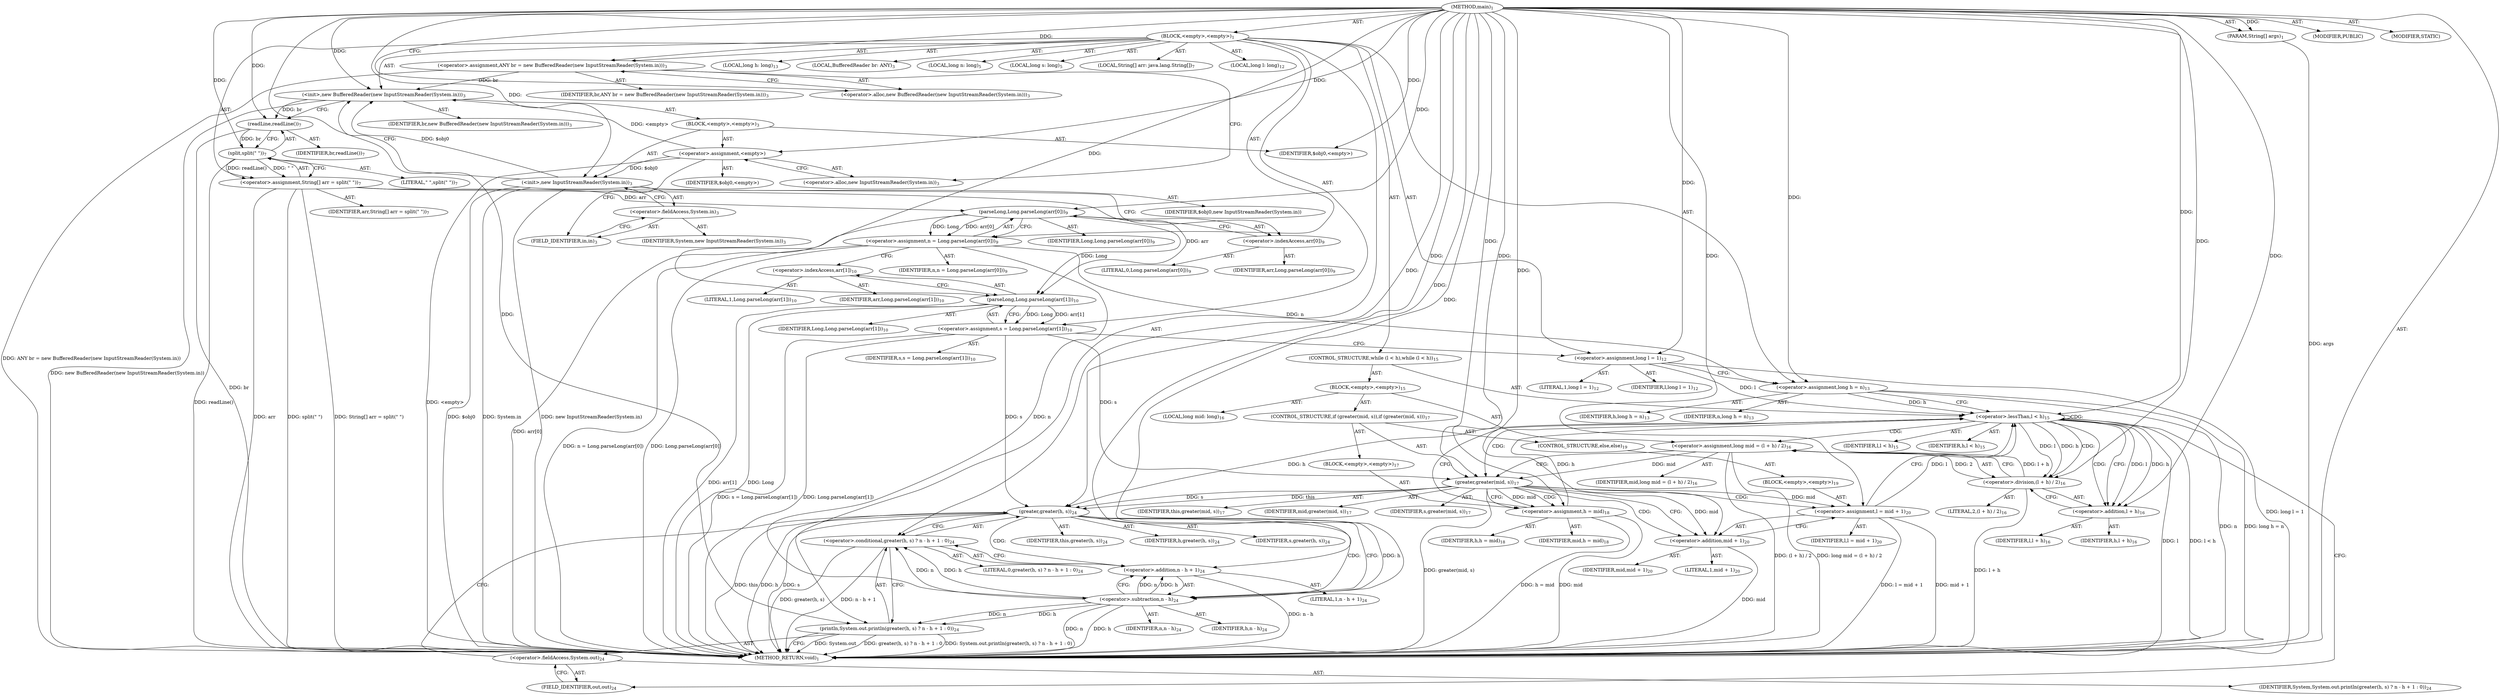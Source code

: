 digraph "main" {  
"19" [label = <(METHOD,main)<SUB>1</SUB>> ]
"20" [label = <(PARAM,String[] args)<SUB>1</SUB>> ]
"21" [label = <(BLOCK,&lt;empty&gt;,&lt;empty&gt;)<SUB>1</SUB>> ]
"4" [label = <(LOCAL,BufferedReader br: ANY)<SUB>3</SUB>> ]
"22" [label = <(&lt;operator&gt;.assignment,ANY br = new BufferedReader(new InputStreamReader(System.in)))<SUB>3</SUB>> ]
"23" [label = <(IDENTIFIER,br,ANY br = new BufferedReader(new InputStreamReader(System.in)))<SUB>3</SUB>> ]
"24" [label = <(&lt;operator&gt;.alloc,new BufferedReader(new InputStreamReader(System.in)))<SUB>3</SUB>> ]
"25" [label = <(&lt;init&gt;,new BufferedReader(new InputStreamReader(System.in)))<SUB>3</SUB>> ]
"3" [label = <(IDENTIFIER,br,new BufferedReader(new InputStreamReader(System.in)))<SUB>3</SUB>> ]
"26" [label = <(BLOCK,&lt;empty&gt;,&lt;empty&gt;)<SUB>3</SUB>> ]
"27" [label = <(&lt;operator&gt;.assignment,&lt;empty&gt;)> ]
"28" [label = <(IDENTIFIER,$obj0,&lt;empty&gt;)> ]
"29" [label = <(&lt;operator&gt;.alloc,new InputStreamReader(System.in))<SUB>3</SUB>> ]
"30" [label = <(&lt;init&gt;,new InputStreamReader(System.in))<SUB>3</SUB>> ]
"31" [label = <(IDENTIFIER,$obj0,new InputStreamReader(System.in))> ]
"32" [label = <(&lt;operator&gt;.fieldAccess,System.in)<SUB>3</SUB>> ]
"33" [label = <(IDENTIFIER,System,new InputStreamReader(System.in))<SUB>3</SUB>> ]
"34" [label = <(FIELD_IDENTIFIER,in,in)<SUB>3</SUB>> ]
"35" [label = <(IDENTIFIER,$obj0,&lt;empty&gt;)> ]
"36" [label = <(LOCAL,long n: long)<SUB>5</SUB>> ]
"37" [label = <(LOCAL,long s: long)<SUB>5</SUB>> ]
"38" [label = <(LOCAL,String[] arr: java.lang.String[])<SUB>7</SUB>> ]
"39" [label = <(&lt;operator&gt;.assignment,String[] arr = split(&quot; &quot;))<SUB>7</SUB>> ]
"40" [label = <(IDENTIFIER,arr,String[] arr = split(&quot; &quot;))<SUB>7</SUB>> ]
"41" [label = <(split,split(&quot; &quot;))<SUB>7</SUB>> ]
"42" [label = <(readLine,readLine())<SUB>7</SUB>> ]
"43" [label = <(IDENTIFIER,br,readLine())<SUB>7</SUB>> ]
"44" [label = <(LITERAL,&quot; &quot;,split(&quot; &quot;))<SUB>7</SUB>> ]
"45" [label = <(&lt;operator&gt;.assignment,n = Long.parseLong(arr[0]))<SUB>9</SUB>> ]
"46" [label = <(IDENTIFIER,n,n = Long.parseLong(arr[0]))<SUB>9</SUB>> ]
"47" [label = <(parseLong,Long.parseLong(arr[0]))<SUB>9</SUB>> ]
"48" [label = <(IDENTIFIER,Long,Long.parseLong(arr[0]))<SUB>9</SUB>> ]
"49" [label = <(&lt;operator&gt;.indexAccess,arr[0])<SUB>9</SUB>> ]
"50" [label = <(IDENTIFIER,arr,Long.parseLong(arr[0]))<SUB>9</SUB>> ]
"51" [label = <(LITERAL,0,Long.parseLong(arr[0]))<SUB>9</SUB>> ]
"52" [label = <(&lt;operator&gt;.assignment,s = Long.parseLong(arr[1]))<SUB>10</SUB>> ]
"53" [label = <(IDENTIFIER,s,s = Long.parseLong(arr[1]))<SUB>10</SUB>> ]
"54" [label = <(parseLong,Long.parseLong(arr[1]))<SUB>10</SUB>> ]
"55" [label = <(IDENTIFIER,Long,Long.parseLong(arr[1]))<SUB>10</SUB>> ]
"56" [label = <(&lt;operator&gt;.indexAccess,arr[1])<SUB>10</SUB>> ]
"57" [label = <(IDENTIFIER,arr,Long.parseLong(arr[1]))<SUB>10</SUB>> ]
"58" [label = <(LITERAL,1,Long.parseLong(arr[1]))<SUB>10</SUB>> ]
"59" [label = <(LOCAL,long l: long)<SUB>12</SUB>> ]
"60" [label = <(&lt;operator&gt;.assignment,long l = 1)<SUB>12</SUB>> ]
"61" [label = <(IDENTIFIER,l,long l = 1)<SUB>12</SUB>> ]
"62" [label = <(LITERAL,1,long l = 1)<SUB>12</SUB>> ]
"63" [label = <(LOCAL,long h: long)<SUB>13</SUB>> ]
"64" [label = <(&lt;operator&gt;.assignment,long h = n)<SUB>13</SUB>> ]
"65" [label = <(IDENTIFIER,h,long h = n)<SUB>13</SUB>> ]
"66" [label = <(IDENTIFIER,n,long h = n)<SUB>13</SUB>> ]
"67" [label = <(CONTROL_STRUCTURE,while (l &lt; h),while (l &lt; h))<SUB>15</SUB>> ]
"68" [label = <(&lt;operator&gt;.lessThan,l &lt; h)<SUB>15</SUB>> ]
"69" [label = <(IDENTIFIER,l,l &lt; h)<SUB>15</SUB>> ]
"70" [label = <(IDENTIFIER,h,l &lt; h)<SUB>15</SUB>> ]
"71" [label = <(BLOCK,&lt;empty&gt;,&lt;empty&gt;)<SUB>15</SUB>> ]
"72" [label = <(LOCAL,long mid: long)<SUB>16</SUB>> ]
"73" [label = <(&lt;operator&gt;.assignment,long mid = (l + h) / 2)<SUB>16</SUB>> ]
"74" [label = <(IDENTIFIER,mid,long mid = (l + h) / 2)<SUB>16</SUB>> ]
"75" [label = <(&lt;operator&gt;.division,(l + h) / 2)<SUB>16</SUB>> ]
"76" [label = <(&lt;operator&gt;.addition,l + h)<SUB>16</SUB>> ]
"77" [label = <(IDENTIFIER,l,l + h)<SUB>16</SUB>> ]
"78" [label = <(IDENTIFIER,h,l + h)<SUB>16</SUB>> ]
"79" [label = <(LITERAL,2,(l + h) / 2)<SUB>16</SUB>> ]
"80" [label = <(CONTROL_STRUCTURE,if (greater(mid, s)),if (greater(mid, s)))<SUB>17</SUB>> ]
"81" [label = <(greater,greater(mid, s))<SUB>17</SUB>> ]
"82" [label = <(IDENTIFIER,this,greater(mid, s))<SUB>17</SUB>> ]
"83" [label = <(IDENTIFIER,mid,greater(mid, s))<SUB>17</SUB>> ]
"84" [label = <(IDENTIFIER,s,greater(mid, s))<SUB>17</SUB>> ]
"85" [label = <(BLOCK,&lt;empty&gt;,&lt;empty&gt;)<SUB>17</SUB>> ]
"86" [label = <(&lt;operator&gt;.assignment,h = mid)<SUB>18</SUB>> ]
"87" [label = <(IDENTIFIER,h,h = mid)<SUB>18</SUB>> ]
"88" [label = <(IDENTIFIER,mid,h = mid)<SUB>18</SUB>> ]
"89" [label = <(CONTROL_STRUCTURE,else,else)<SUB>19</SUB>> ]
"90" [label = <(BLOCK,&lt;empty&gt;,&lt;empty&gt;)<SUB>19</SUB>> ]
"91" [label = <(&lt;operator&gt;.assignment,l = mid + 1)<SUB>20</SUB>> ]
"92" [label = <(IDENTIFIER,l,l = mid + 1)<SUB>20</SUB>> ]
"93" [label = <(&lt;operator&gt;.addition,mid + 1)<SUB>20</SUB>> ]
"94" [label = <(IDENTIFIER,mid,mid + 1)<SUB>20</SUB>> ]
"95" [label = <(LITERAL,1,mid + 1)<SUB>20</SUB>> ]
"96" [label = <(println,System.out.println(greater(h, s) ? n - h + 1 : 0))<SUB>24</SUB>> ]
"97" [label = <(&lt;operator&gt;.fieldAccess,System.out)<SUB>24</SUB>> ]
"98" [label = <(IDENTIFIER,System,System.out.println(greater(h, s) ? n - h + 1 : 0))<SUB>24</SUB>> ]
"99" [label = <(FIELD_IDENTIFIER,out,out)<SUB>24</SUB>> ]
"100" [label = <(&lt;operator&gt;.conditional,greater(h, s) ? n - h + 1 : 0)<SUB>24</SUB>> ]
"101" [label = <(greater,greater(h, s))<SUB>24</SUB>> ]
"102" [label = <(IDENTIFIER,this,greater(h, s))<SUB>24</SUB>> ]
"103" [label = <(IDENTIFIER,h,greater(h, s))<SUB>24</SUB>> ]
"104" [label = <(IDENTIFIER,s,greater(h, s))<SUB>24</SUB>> ]
"105" [label = <(&lt;operator&gt;.addition,n - h + 1)<SUB>24</SUB>> ]
"106" [label = <(&lt;operator&gt;.subtraction,n - h)<SUB>24</SUB>> ]
"107" [label = <(IDENTIFIER,n,n - h)<SUB>24</SUB>> ]
"108" [label = <(IDENTIFIER,h,n - h)<SUB>24</SUB>> ]
"109" [label = <(LITERAL,1,n - h + 1)<SUB>24</SUB>> ]
"110" [label = <(LITERAL,0,greater(h, s) ? n - h + 1 : 0)<SUB>24</SUB>> ]
"111" [label = <(MODIFIER,PUBLIC)> ]
"112" [label = <(MODIFIER,STATIC)> ]
"113" [label = <(METHOD_RETURN,void)<SUB>1</SUB>> ]
  "19" -> "20"  [ label = "AST: "] 
  "19" -> "21"  [ label = "AST: "] 
  "19" -> "111"  [ label = "AST: "] 
  "19" -> "112"  [ label = "AST: "] 
  "19" -> "113"  [ label = "AST: "] 
  "21" -> "4"  [ label = "AST: "] 
  "21" -> "22"  [ label = "AST: "] 
  "21" -> "25"  [ label = "AST: "] 
  "21" -> "36"  [ label = "AST: "] 
  "21" -> "37"  [ label = "AST: "] 
  "21" -> "38"  [ label = "AST: "] 
  "21" -> "39"  [ label = "AST: "] 
  "21" -> "45"  [ label = "AST: "] 
  "21" -> "52"  [ label = "AST: "] 
  "21" -> "59"  [ label = "AST: "] 
  "21" -> "60"  [ label = "AST: "] 
  "21" -> "63"  [ label = "AST: "] 
  "21" -> "64"  [ label = "AST: "] 
  "21" -> "67"  [ label = "AST: "] 
  "21" -> "96"  [ label = "AST: "] 
  "22" -> "23"  [ label = "AST: "] 
  "22" -> "24"  [ label = "AST: "] 
  "25" -> "3"  [ label = "AST: "] 
  "25" -> "26"  [ label = "AST: "] 
  "26" -> "27"  [ label = "AST: "] 
  "26" -> "30"  [ label = "AST: "] 
  "26" -> "35"  [ label = "AST: "] 
  "27" -> "28"  [ label = "AST: "] 
  "27" -> "29"  [ label = "AST: "] 
  "30" -> "31"  [ label = "AST: "] 
  "30" -> "32"  [ label = "AST: "] 
  "32" -> "33"  [ label = "AST: "] 
  "32" -> "34"  [ label = "AST: "] 
  "39" -> "40"  [ label = "AST: "] 
  "39" -> "41"  [ label = "AST: "] 
  "41" -> "42"  [ label = "AST: "] 
  "41" -> "44"  [ label = "AST: "] 
  "42" -> "43"  [ label = "AST: "] 
  "45" -> "46"  [ label = "AST: "] 
  "45" -> "47"  [ label = "AST: "] 
  "47" -> "48"  [ label = "AST: "] 
  "47" -> "49"  [ label = "AST: "] 
  "49" -> "50"  [ label = "AST: "] 
  "49" -> "51"  [ label = "AST: "] 
  "52" -> "53"  [ label = "AST: "] 
  "52" -> "54"  [ label = "AST: "] 
  "54" -> "55"  [ label = "AST: "] 
  "54" -> "56"  [ label = "AST: "] 
  "56" -> "57"  [ label = "AST: "] 
  "56" -> "58"  [ label = "AST: "] 
  "60" -> "61"  [ label = "AST: "] 
  "60" -> "62"  [ label = "AST: "] 
  "64" -> "65"  [ label = "AST: "] 
  "64" -> "66"  [ label = "AST: "] 
  "67" -> "68"  [ label = "AST: "] 
  "67" -> "71"  [ label = "AST: "] 
  "68" -> "69"  [ label = "AST: "] 
  "68" -> "70"  [ label = "AST: "] 
  "71" -> "72"  [ label = "AST: "] 
  "71" -> "73"  [ label = "AST: "] 
  "71" -> "80"  [ label = "AST: "] 
  "73" -> "74"  [ label = "AST: "] 
  "73" -> "75"  [ label = "AST: "] 
  "75" -> "76"  [ label = "AST: "] 
  "75" -> "79"  [ label = "AST: "] 
  "76" -> "77"  [ label = "AST: "] 
  "76" -> "78"  [ label = "AST: "] 
  "80" -> "81"  [ label = "AST: "] 
  "80" -> "85"  [ label = "AST: "] 
  "80" -> "89"  [ label = "AST: "] 
  "81" -> "82"  [ label = "AST: "] 
  "81" -> "83"  [ label = "AST: "] 
  "81" -> "84"  [ label = "AST: "] 
  "85" -> "86"  [ label = "AST: "] 
  "86" -> "87"  [ label = "AST: "] 
  "86" -> "88"  [ label = "AST: "] 
  "89" -> "90"  [ label = "AST: "] 
  "90" -> "91"  [ label = "AST: "] 
  "91" -> "92"  [ label = "AST: "] 
  "91" -> "93"  [ label = "AST: "] 
  "93" -> "94"  [ label = "AST: "] 
  "93" -> "95"  [ label = "AST: "] 
  "96" -> "97"  [ label = "AST: "] 
  "96" -> "100"  [ label = "AST: "] 
  "97" -> "98"  [ label = "AST: "] 
  "97" -> "99"  [ label = "AST: "] 
  "100" -> "101"  [ label = "AST: "] 
  "100" -> "105"  [ label = "AST: "] 
  "100" -> "110"  [ label = "AST: "] 
  "101" -> "102"  [ label = "AST: "] 
  "101" -> "103"  [ label = "AST: "] 
  "101" -> "104"  [ label = "AST: "] 
  "105" -> "106"  [ label = "AST: "] 
  "105" -> "109"  [ label = "AST: "] 
  "106" -> "107"  [ label = "AST: "] 
  "106" -> "108"  [ label = "AST: "] 
  "22" -> "29"  [ label = "CFG: "] 
  "25" -> "42"  [ label = "CFG: "] 
  "39" -> "49"  [ label = "CFG: "] 
  "45" -> "56"  [ label = "CFG: "] 
  "52" -> "60"  [ label = "CFG: "] 
  "60" -> "64"  [ label = "CFG: "] 
  "64" -> "68"  [ label = "CFG: "] 
  "96" -> "113"  [ label = "CFG: "] 
  "24" -> "22"  [ label = "CFG: "] 
  "41" -> "39"  [ label = "CFG: "] 
  "47" -> "45"  [ label = "CFG: "] 
  "54" -> "52"  [ label = "CFG: "] 
  "68" -> "76"  [ label = "CFG: "] 
  "68" -> "99"  [ label = "CFG: "] 
  "97" -> "101"  [ label = "CFG: "] 
  "100" -> "96"  [ label = "CFG: "] 
  "27" -> "34"  [ label = "CFG: "] 
  "30" -> "25"  [ label = "CFG: "] 
  "42" -> "41"  [ label = "CFG: "] 
  "49" -> "47"  [ label = "CFG: "] 
  "56" -> "54"  [ label = "CFG: "] 
  "73" -> "81"  [ label = "CFG: "] 
  "99" -> "97"  [ label = "CFG: "] 
  "101" -> "106"  [ label = "CFG: "] 
  "101" -> "100"  [ label = "CFG: "] 
  "105" -> "100"  [ label = "CFG: "] 
  "29" -> "27"  [ label = "CFG: "] 
  "32" -> "30"  [ label = "CFG: "] 
  "75" -> "73"  [ label = "CFG: "] 
  "81" -> "86"  [ label = "CFG: "] 
  "81" -> "93"  [ label = "CFG: "] 
  "106" -> "105"  [ label = "CFG: "] 
  "34" -> "32"  [ label = "CFG: "] 
  "76" -> "75"  [ label = "CFG: "] 
  "86" -> "68"  [ label = "CFG: "] 
  "91" -> "68"  [ label = "CFG: "] 
  "93" -> "91"  [ label = "CFG: "] 
  "19" -> "24"  [ label = "CFG: "] 
  "20" -> "113"  [ label = "DDG: args"] 
  "22" -> "113"  [ label = "DDG: ANY br = new BufferedReader(new InputStreamReader(System.in))"] 
  "27" -> "113"  [ label = "DDG: &lt;empty&gt;"] 
  "30" -> "113"  [ label = "DDG: $obj0"] 
  "30" -> "113"  [ label = "DDG: System.in"] 
  "30" -> "113"  [ label = "DDG: new InputStreamReader(System.in)"] 
  "25" -> "113"  [ label = "DDG: new BufferedReader(new InputStreamReader(System.in))"] 
  "39" -> "113"  [ label = "DDG: arr"] 
  "42" -> "113"  [ label = "DDG: br"] 
  "41" -> "113"  [ label = "DDG: readLine()"] 
  "39" -> "113"  [ label = "DDG: split(&quot; &quot;)"] 
  "39" -> "113"  [ label = "DDG: String[] arr = split(&quot; &quot;)"] 
  "47" -> "113"  [ label = "DDG: arr[0]"] 
  "45" -> "113"  [ label = "DDG: Long.parseLong(arr[0])"] 
  "45" -> "113"  [ label = "DDG: n = Long.parseLong(arr[0])"] 
  "54" -> "113"  [ label = "DDG: Long"] 
  "54" -> "113"  [ label = "DDG: arr[1]"] 
  "52" -> "113"  [ label = "DDG: Long.parseLong(arr[1])"] 
  "52" -> "113"  [ label = "DDG: s = Long.parseLong(arr[1])"] 
  "60" -> "113"  [ label = "DDG: long l = 1"] 
  "64" -> "113"  [ label = "DDG: n"] 
  "64" -> "113"  [ label = "DDG: long h = n"] 
  "68" -> "113"  [ label = "DDG: l"] 
  "68" -> "113"  [ label = "DDG: l &lt; h"] 
  "96" -> "113"  [ label = "DDG: System.out"] 
  "101" -> "113"  [ label = "DDG: this"] 
  "101" -> "113"  [ label = "DDG: h"] 
  "101" -> "113"  [ label = "DDG: s"] 
  "100" -> "113"  [ label = "DDG: greater(h, s)"] 
  "106" -> "113"  [ label = "DDG: n"] 
  "106" -> "113"  [ label = "DDG: h"] 
  "105" -> "113"  [ label = "DDG: n - h"] 
  "100" -> "113"  [ label = "DDG: n - h + 1"] 
  "96" -> "113"  [ label = "DDG: greater(h, s) ? n - h + 1 : 0"] 
  "96" -> "113"  [ label = "DDG: System.out.println(greater(h, s) ? n - h + 1 : 0)"] 
  "75" -> "113"  [ label = "DDG: l + h"] 
  "73" -> "113"  [ label = "DDG: (l + h) / 2"] 
  "73" -> "113"  [ label = "DDG: long mid = (l + h) / 2"] 
  "81" -> "113"  [ label = "DDG: greater(mid, s)"] 
  "93" -> "113"  [ label = "DDG: mid"] 
  "91" -> "113"  [ label = "DDG: mid + 1"] 
  "91" -> "113"  [ label = "DDG: l = mid + 1"] 
  "86" -> "113"  [ label = "DDG: mid"] 
  "86" -> "113"  [ label = "DDG: h = mid"] 
  "19" -> "20"  [ label = "DDG: "] 
  "19" -> "22"  [ label = "DDG: "] 
  "41" -> "39"  [ label = "DDG: readLine()"] 
  "41" -> "39"  [ label = "DDG: &quot; &quot;"] 
  "47" -> "45"  [ label = "DDG: Long"] 
  "47" -> "45"  [ label = "DDG: arr[0]"] 
  "54" -> "52"  [ label = "DDG: Long"] 
  "54" -> "52"  [ label = "DDG: arr[1]"] 
  "19" -> "60"  [ label = "DDG: "] 
  "45" -> "64"  [ label = "DDG: n"] 
  "19" -> "64"  [ label = "DDG: "] 
  "22" -> "25"  [ label = "DDG: br"] 
  "19" -> "25"  [ label = "DDG: "] 
  "27" -> "25"  [ label = "DDG: &lt;empty&gt;"] 
  "30" -> "25"  [ label = "DDG: $obj0"] 
  "106" -> "96"  [ label = "DDG: n"] 
  "106" -> "96"  [ label = "DDG: h"] 
  "19" -> "96"  [ label = "DDG: "] 
  "19" -> "27"  [ label = "DDG: "] 
  "19" -> "35"  [ label = "DDG: "] 
  "42" -> "41"  [ label = "DDG: br"] 
  "19" -> "41"  [ label = "DDG: "] 
  "19" -> "47"  [ label = "DDG: "] 
  "39" -> "47"  [ label = "DDG: arr"] 
  "47" -> "54"  [ label = "DDG: Long"] 
  "19" -> "54"  [ label = "DDG: "] 
  "39" -> "54"  [ label = "DDG: arr"] 
  "60" -> "68"  [ label = "DDG: l"] 
  "91" -> "68"  [ label = "DDG: l"] 
  "19" -> "68"  [ label = "DDG: "] 
  "64" -> "68"  [ label = "DDG: h"] 
  "86" -> "68"  [ label = "DDG: h"] 
  "75" -> "73"  [ label = "DDG: l + h"] 
  "75" -> "73"  [ label = "DDG: 2"] 
  "106" -> "100"  [ label = "DDG: n"] 
  "106" -> "100"  [ label = "DDG: h"] 
  "19" -> "100"  [ label = "DDG: "] 
  "27" -> "30"  [ label = "DDG: $obj0"] 
  "19" -> "30"  [ label = "DDG: "] 
  "25" -> "42"  [ label = "DDG: br"] 
  "19" -> "42"  [ label = "DDG: "] 
  "81" -> "101"  [ label = "DDG: this"] 
  "19" -> "101"  [ label = "DDG: "] 
  "68" -> "101"  [ label = "DDG: h"] 
  "52" -> "101"  [ label = "DDG: s"] 
  "81" -> "101"  [ label = "DDG: s"] 
  "106" -> "105"  [ label = "DDG: n"] 
  "106" -> "105"  [ label = "DDG: h"] 
  "19" -> "105"  [ label = "DDG: "] 
  "68" -> "75"  [ label = "DDG: l"] 
  "19" -> "75"  [ label = "DDG: "] 
  "68" -> "75"  [ label = "DDG: h"] 
  "19" -> "81"  [ label = "DDG: "] 
  "73" -> "81"  [ label = "DDG: mid"] 
  "52" -> "81"  [ label = "DDG: s"] 
  "81" -> "86"  [ label = "DDG: mid"] 
  "19" -> "86"  [ label = "DDG: "] 
  "19" -> "106"  [ label = "DDG: "] 
  "45" -> "106"  [ label = "DDG: n"] 
  "101" -> "106"  [ label = "DDG: h"] 
  "68" -> "76"  [ label = "DDG: l"] 
  "19" -> "76"  [ label = "DDG: "] 
  "68" -> "76"  [ label = "DDG: h"] 
  "81" -> "91"  [ label = "DDG: mid"] 
  "19" -> "91"  [ label = "DDG: "] 
  "81" -> "93"  [ label = "DDG: mid"] 
  "19" -> "93"  [ label = "DDG: "] 
  "68" -> "68"  [ label = "CDG: "] 
  "68" -> "73"  [ label = "CDG: "] 
  "68" -> "75"  [ label = "CDG: "] 
  "68" -> "81"  [ label = "CDG: "] 
  "68" -> "76"  [ label = "CDG: "] 
  "101" -> "105"  [ label = "CDG: "] 
  "101" -> "106"  [ label = "CDG: "] 
  "81" -> "91"  [ label = "CDG: "] 
  "81" -> "93"  [ label = "CDG: "] 
  "81" -> "86"  [ label = "CDG: "] 
}
